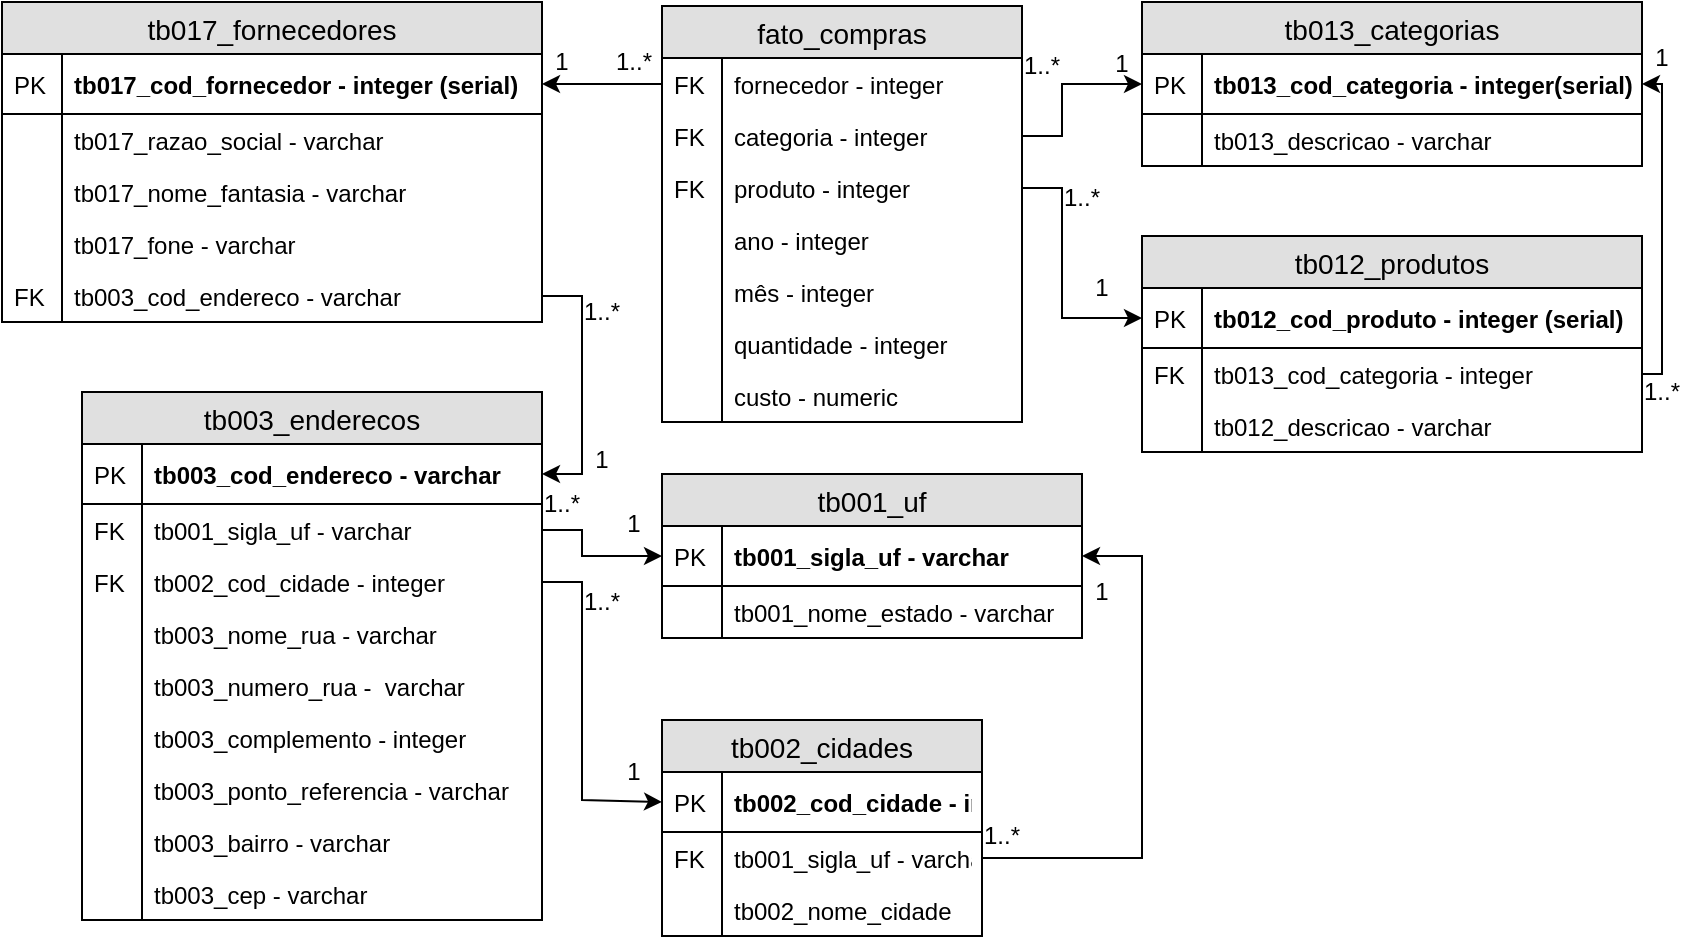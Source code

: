 <mxfile version="12.1.0" type="device" pages="1"><diagram id="Qr8mIEy4-WiqUG4yBGuM" name="Page-1"><mxGraphModel dx="845" dy="469" grid="1" gridSize="10" guides="1" tooltips="1" connect="1" arrows="1" fold="1" page="1" pageScale="1" pageWidth="850" pageHeight="1100" math="0" shadow="0"><root><mxCell id="0"/><mxCell id="1" parent="0"/><mxCell id="_JCkhLYgNZk5tat8v62t-5" value="fato_compras" style="swimlane;fontStyle=0;childLayout=stackLayout;horizontal=1;startSize=26;fillColor=#e0e0e0;horizontalStack=0;resizeParent=1;resizeParentMax=0;resizeLast=0;collapsible=1;marginBottom=0;swimlaneFillColor=#ffffff;align=center;fontSize=14;" vertex="1" parent="1"><mxGeometry x="360" y="323" width="180" height="208" as="geometry"/></mxCell><mxCell id="_JCkhLYgNZk5tat8v62t-8" value="fornecedor - integer" style="shape=partialRectangle;top=0;left=0;right=0;bottom=0;align=left;verticalAlign=top;fillColor=none;spacingLeft=34;spacingRight=4;overflow=hidden;rotatable=0;points=[[0,0.5],[1,0.5]];portConstraint=eastwest;dropTarget=0;fontSize=12;" vertex="1" parent="_JCkhLYgNZk5tat8v62t-5"><mxGeometry y="26" width="180" height="26" as="geometry"/></mxCell><mxCell id="_JCkhLYgNZk5tat8v62t-9" value="FK" style="shape=partialRectangle;top=0;left=0;bottom=0;fillColor=none;align=left;verticalAlign=top;spacingLeft=4;spacingRight=4;overflow=hidden;rotatable=0;points=[];portConstraint=eastwest;part=1;fontSize=12;" vertex="1" connectable="0" parent="_JCkhLYgNZk5tat8v62t-8"><mxGeometry width="30" height="26" as="geometry"/></mxCell><mxCell id="_JCkhLYgNZk5tat8v62t-10" value="categoria - integer" style="shape=partialRectangle;top=0;left=0;right=0;bottom=0;align=left;verticalAlign=top;fillColor=none;spacingLeft=34;spacingRight=4;overflow=hidden;rotatable=0;points=[[0,0.5],[1,0.5]];portConstraint=eastwest;dropTarget=0;fontSize=12;" vertex="1" parent="_JCkhLYgNZk5tat8v62t-5"><mxGeometry y="52" width="180" height="26" as="geometry"/></mxCell><mxCell id="_JCkhLYgNZk5tat8v62t-11" value="FK" style="shape=partialRectangle;top=0;left=0;bottom=0;fillColor=none;align=left;verticalAlign=top;spacingLeft=4;spacingRight=4;overflow=hidden;rotatable=0;points=[];portConstraint=eastwest;part=1;fontSize=12;" vertex="1" connectable="0" parent="_JCkhLYgNZk5tat8v62t-10"><mxGeometry width="30" height="26" as="geometry"/></mxCell><mxCell id="_JCkhLYgNZk5tat8v62t-12" value="produto - integer" style="shape=partialRectangle;top=0;left=0;right=0;bottom=0;align=left;verticalAlign=top;fillColor=none;spacingLeft=34;spacingRight=4;overflow=hidden;rotatable=0;points=[[0,0.5],[1,0.5]];portConstraint=eastwest;dropTarget=0;fontSize=12;" vertex="1" parent="_JCkhLYgNZk5tat8v62t-5"><mxGeometry y="78" width="180" height="26" as="geometry"/></mxCell><mxCell id="_JCkhLYgNZk5tat8v62t-13" value="FK" style="shape=partialRectangle;top=0;left=0;bottom=0;fillColor=none;align=left;verticalAlign=top;spacingLeft=4;spacingRight=4;overflow=hidden;rotatable=0;points=[];portConstraint=eastwest;part=1;fontSize=12;" vertex="1" connectable="0" parent="_JCkhLYgNZk5tat8v62t-12"><mxGeometry width="30" height="26" as="geometry"/></mxCell><mxCell id="_JCkhLYgNZk5tat8v62t-21" value="ano - integer" style="shape=partialRectangle;top=0;left=0;right=0;bottom=0;align=left;verticalAlign=top;fillColor=none;spacingLeft=34;spacingRight=4;overflow=hidden;rotatable=0;points=[[0,0.5],[1,0.5]];portConstraint=eastwest;dropTarget=0;fontSize=12;" vertex="1" parent="_JCkhLYgNZk5tat8v62t-5"><mxGeometry y="104" width="180" height="26" as="geometry"/></mxCell><mxCell id="_JCkhLYgNZk5tat8v62t-22" value="" style="shape=partialRectangle;top=0;left=0;bottom=0;fillColor=none;align=left;verticalAlign=top;spacingLeft=4;spacingRight=4;overflow=hidden;rotatable=0;points=[];portConstraint=eastwest;part=1;fontSize=12;" vertex="1" connectable="0" parent="_JCkhLYgNZk5tat8v62t-21"><mxGeometry width="30" height="26" as="geometry"/></mxCell><mxCell id="_JCkhLYgNZk5tat8v62t-23" value="mês - integer" style="shape=partialRectangle;top=0;left=0;right=0;bottom=0;align=left;verticalAlign=top;fillColor=none;spacingLeft=34;spacingRight=4;overflow=hidden;rotatable=0;points=[[0,0.5],[1,0.5]];portConstraint=eastwest;dropTarget=0;fontSize=12;" vertex="1" parent="_JCkhLYgNZk5tat8v62t-5"><mxGeometry y="130" width="180" height="26" as="geometry"/></mxCell><mxCell id="_JCkhLYgNZk5tat8v62t-24" value="" style="shape=partialRectangle;top=0;left=0;bottom=0;fillColor=none;align=left;verticalAlign=top;spacingLeft=4;spacingRight=4;overflow=hidden;rotatable=0;points=[];portConstraint=eastwest;part=1;fontSize=12;" vertex="1" connectable="0" parent="_JCkhLYgNZk5tat8v62t-23"><mxGeometry width="30" height="26" as="geometry"/></mxCell><mxCell id="_JCkhLYgNZk5tat8v62t-25" value="quantidade - integer" style="shape=partialRectangle;top=0;left=0;right=0;bottom=0;align=left;verticalAlign=top;fillColor=none;spacingLeft=34;spacingRight=4;overflow=hidden;rotatable=0;points=[[0,0.5],[1,0.5]];portConstraint=eastwest;dropTarget=0;fontSize=12;" vertex="1" parent="_JCkhLYgNZk5tat8v62t-5"><mxGeometry y="156" width="180" height="26" as="geometry"/></mxCell><mxCell id="_JCkhLYgNZk5tat8v62t-26" value="" style="shape=partialRectangle;top=0;left=0;bottom=0;fillColor=none;align=left;verticalAlign=top;spacingLeft=4;spacingRight=4;overflow=hidden;rotatable=0;points=[];portConstraint=eastwest;part=1;fontSize=12;" vertex="1" connectable="0" parent="_JCkhLYgNZk5tat8v62t-25"><mxGeometry width="30" height="26" as="geometry"/></mxCell><mxCell id="_JCkhLYgNZk5tat8v62t-27" value="custo - numeric" style="shape=partialRectangle;top=0;left=0;right=0;bottom=0;align=left;verticalAlign=top;fillColor=none;spacingLeft=34;spacingRight=4;overflow=hidden;rotatable=0;points=[[0,0.5],[1,0.5]];portConstraint=eastwest;dropTarget=0;fontSize=12;" vertex="1" parent="_JCkhLYgNZk5tat8v62t-5"><mxGeometry y="182" width="180" height="26" as="geometry"/></mxCell><mxCell id="_JCkhLYgNZk5tat8v62t-28" value="" style="shape=partialRectangle;top=0;left=0;bottom=0;fillColor=none;align=left;verticalAlign=top;spacingLeft=4;spacingRight=4;overflow=hidden;rotatable=0;points=[];portConstraint=eastwest;part=1;fontSize=12;" vertex="1" connectable="0" parent="_JCkhLYgNZk5tat8v62t-27"><mxGeometry width="30" height="26" as="geometry"/></mxCell><mxCell id="_JCkhLYgNZk5tat8v62t-31" value="tb013_categorias" style="swimlane;fontStyle=0;childLayout=stackLayout;horizontal=1;startSize=26;fillColor=#e0e0e0;horizontalStack=0;resizeParent=1;resizeParentMax=0;resizeLast=0;collapsible=1;marginBottom=0;swimlaneFillColor=#ffffff;align=center;fontSize=14;" vertex="1" parent="1"><mxGeometry x="600" y="321" width="250" height="82" as="geometry"/></mxCell><mxCell id="_JCkhLYgNZk5tat8v62t-32" value="tb013_cod_categoria - integer(serial)" style="shape=partialRectangle;top=0;left=0;right=0;bottom=1;align=left;verticalAlign=middle;fillColor=none;spacingLeft=34;spacingRight=4;overflow=hidden;rotatable=0;points=[[0,0.5],[1,0.5]];portConstraint=eastwest;dropTarget=0;fontStyle=1;fontSize=12;" vertex="1" parent="_JCkhLYgNZk5tat8v62t-31"><mxGeometry y="26" width="250" height="30" as="geometry"/></mxCell><mxCell id="_JCkhLYgNZk5tat8v62t-33" value="PK" style="shape=partialRectangle;top=0;left=0;bottom=0;fillColor=none;align=left;verticalAlign=middle;spacingLeft=4;spacingRight=4;overflow=hidden;rotatable=0;points=[];portConstraint=eastwest;part=1;fontSize=12;" vertex="1" connectable="0" parent="_JCkhLYgNZk5tat8v62t-32"><mxGeometry width="30" height="30" as="geometry"/></mxCell><mxCell id="_JCkhLYgNZk5tat8v62t-34" value="tb013_descricao - varchar" style="shape=partialRectangle;top=0;left=0;right=0;bottom=0;align=left;verticalAlign=top;fillColor=none;spacingLeft=34;spacingRight=4;overflow=hidden;rotatable=0;points=[[0,0.5],[1,0.5]];portConstraint=eastwest;dropTarget=0;fontSize=12;" vertex="1" parent="_JCkhLYgNZk5tat8v62t-31"><mxGeometry y="56" width="250" height="26" as="geometry"/></mxCell><mxCell id="_JCkhLYgNZk5tat8v62t-35" value="  " style="shape=partialRectangle;top=0;left=0;bottom=0;fillColor=none;align=left;verticalAlign=top;spacingLeft=4;spacingRight=4;overflow=hidden;rotatable=0;points=[];portConstraint=eastwest;part=1;fontSize=12;" vertex="1" connectable="0" parent="_JCkhLYgNZk5tat8v62t-34"><mxGeometry width="30" height="26" as="geometry"/></mxCell><mxCell id="_JCkhLYgNZk5tat8v62t-42" value="tb012_produtos" style="swimlane;fontStyle=0;childLayout=stackLayout;horizontal=1;startSize=26;fillColor=#e0e0e0;horizontalStack=0;resizeParent=1;resizeParentMax=0;resizeLast=0;collapsible=1;marginBottom=0;swimlaneFillColor=#ffffff;align=center;fontSize=14;" vertex="1" parent="1"><mxGeometry x="600" y="438" width="250" height="108" as="geometry"/></mxCell><mxCell id="_JCkhLYgNZk5tat8v62t-43" value="tb012_cod_produto - integer (serial)" style="shape=partialRectangle;top=0;left=0;right=0;bottom=1;align=left;verticalAlign=middle;fillColor=none;spacingLeft=34;spacingRight=4;overflow=hidden;rotatable=0;points=[[0,0.5],[1,0.5]];portConstraint=eastwest;dropTarget=0;fontStyle=1;fontSize=12;" vertex="1" parent="_JCkhLYgNZk5tat8v62t-42"><mxGeometry y="26" width="250" height="30" as="geometry"/></mxCell><mxCell id="_JCkhLYgNZk5tat8v62t-44" value="PK" style="shape=partialRectangle;top=0;left=0;bottom=0;fillColor=none;align=left;verticalAlign=middle;spacingLeft=4;spacingRight=4;overflow=hidden;rotatable=0;points=[];portConstraint=eastwest;part=1;fontSize=12;" vertex="1" connectable="0" parent="_JCkhLYgNZk5tat8v62t-43"><mxGeometry width="30" height="30" as="geometry"/></mxCell><mxCell id="_JCkhLYgNZk5tat8v62t-45" value="tb013_cod_categoria - integer&#xa;" style="shape=partialRectangle;top=0;left=0;right=0;bottom=0;align=left;verticalAlign=top;fillColor=none;spacingLeft=34;spacingRight=4;overflow=hidden;rotatable=0;points=[[0,0.5],[1,0.5]];portConstraint=eastwest;dropTarget=0;fontSize=12;" vertex="1" parent="_JCkhLYgNZk5tat8v62t-42"><mxGeometry y="56" width="250" height="26" as="geometry"/></mxCell><mxCell id="_JCkhLYgNZk5tat8v62t-46" value="FK" style="shape=partialRectangle;top=0;left=0;bottom=0;fillColor=none;align=left;verticalAlign=top;spacingLeft=4;spacingRight=4;overflow=hidden;rotatable=0;points=[];portConstraint=eastwest;part=1;fontSize=12;" vertex="1" connectable="0" parent="_JCkhLYgNZk5tat8v62t-45"><mxGeometry width="30" height="26" as="geometry"/></mxCell><mxCell id="_JCkhLYgNZk5tat8v62t-47" value="tb012_descricao - varchar" style="shape=partialRectangle;top=0;left=0;right=0;bottom=0;align=left;verticalAlign=top;fillColor=none;spacingLeft=34;spacingRight=4;overflow=hidden;rotatable=0;points=[[0,0.5],[1,0.5]];portConstraint=eastwest;dropTarget=0;fontSize=12;" vertex="1" parent="_JCkhLYgNZk5tat8v62t-42"><mxGeometry y="82" width="250" height="26" as="geometry"/></mxCell><mxCell id="_JCkhLYgNZk5tat8v62t-48" value="" style="shape=partialRectangle;top=0;left=0;bottom=0;fillColor=none;align=left;verticalAlign=top;spacingLeft=4;spacingRight=4;overflow=hidden;rotatable=0;points=[];portConstraint=eastwest;part=1;fontSize=12;" vertex="1" connectable="0" parent="_JCkhLYgNZk5tat8v62t-47"><mxGeometry width="30" height="26" as="geometry"/></mxCell><mxCell id="_JCkhLYgNZk5tat8v62t-53" value="tb017_fornecedores" style="swimlane;fontStyle=0;childLayout=stackLayout;horizontal=1;startSize=26;fillColor=#e0e0e0;horizontalStack=0;resizeParent=1;resizeParentMax=0;resizeLast=0;collapsible=1;marginBottom=0;swimlaneFillColor=#ffffff;align=center;fontSize=14;" vertex="1" parent="1"><mxGeometry x="30" y="321" width="270" height="160" as="geometry"/></mxCell><mxCell id="_JCkhLYgNZk5tat8v62t-54" value="tb017_cod_fornecedor - integer (serial)" style="shape=partialRectangle;top=0;left=0;right=0;bottom=1;align=left;verticalAlign=middle;fillColor=none;spacingLeft=34;spacingRight=4;overflow=hidden;rotatable=0;points=[[0,0.5],[1,0.5]];portConstraint=eastwest;dropTarget=0;fontStyle=1;fontSize=12;" vertex="1" parent="_JCkhLYgNZk5tat8v62t-53"><mxGeometry y="26" width="270" height="30" as="geometry"/></mxCell><mxCell id="_JCkhLYgNZk5tat8v62t-55" value="PK" style="shape=partialRectangle;top=0;left=0;bottom=0;fillColor=none;align=left;verticalAlign=middle;spacingLeft=4;spacingRight=4;overflow=hidden;rotatable=0;points=[];portConstraint=eastwest;part=1;fontSize=12;" vertex="1" connectable="0" parent="_JCkhLYgNZk5tat8v62t-54"><mxGeometry width="30" height="30" as="geometry"/></mxCell><mxCell id="_JCkhLYgNZk5tat8v62t-56" value="tb017_razao_social - varchar" style="shape=partialRectangle;top=0;left=0;right=0;bottom=0;align=left;verticalAlign=top;fillColor=none;spacingLeft=34;spacingRight=4;overflow=hidden;rotatable=0;points=[[0,0.5],[1,0.5]];portConstraint=eastwest;dropTarget=0;fontSize=12;" vertex="1" parent="_JCkhLYgNZk5tat8v62t-53"><mxGeometry y="56" width="270" height="26" as="geometry"/></mxCell><mxCell id="_JCkhLYgNZk5tat8v62t-57" value="" style="shape=partialRectangle;top=0;left=0;bottom=0;fillColor=none;align=left;verticalAlign=top;spacingLeft=4;spacingRight=4;overflow=hidden;rotatable=0;points=[];portConstraint=eastwest;part=1;fontSize=12;" vertex="1" connectable="0" parent="_JCkhLYgNZk5tat8v62t-56"><mxGeometry width="30" height="26" as="geometry"/></mxCell><mxCell id="_JCkhLYgNZk5tat8v62t-58" value="tb017_nome_fantasia - varchar" style="shape=partialRectangle;top=0;left=0;right=0;bottom=0;align=left;verticalAlign=top;fillColor=none;spacingLeft=34;spacingRight=4;overflow=hidden;rotatable=0;points=[[0,0.5],[1,0.5]];portConstraint=eastwest;dropTarget=0;fontSize=12;" vertex="1" parent="_JCkhLYgNZk5tat8v62t-53"><mxGeometry y="82" width="270" height="26" as="geometry"/></mxCell><mxCell id="_JCkhLYgNZk5tat8v62t-59" value="" style="shape=partialRectangle;top=0;left=0;bottom=0;fillColor=none;align=left;verticalAlign=top;spacingLeft=4;spacingRight=4;overflow=hidden;rotatable=0;points=[];portConstraint=eastwest;part=1;fontSize=12;" vertex="1" connectable="0" parent="_JCkhLYgNZk5tat8v62t-58"><mxGeometry width="30" height="26" as="geometry"/></mxCell><mxCell id="_JCkhLYgNZk5tat8v62t-60" value="tb017_fone - varchar" style="shape=partialRectangle;top=0;left=0;right=0;bottom=0;align=left;verticalAlign=top;fillColor=none;spacingLeft=34;spacingRight=4;overflow=hidden;rotatable=0;points=[[0,0.5],[1,0.5]];portConstraint=eastwest;dropTarget=0;fontSize=12;" vertex="1" parent="_JCkhLYgNZk5tat8v62t-53"><mxGeometry y="108" width="270" height="26" as="geometry"/></mxCell><mxCell id="_JCkhLYgNZk5tat8v62t-61" value="" style="shape=partialRectangle;top=0;left=0;bottom=0;fillColor=none;align=left;verticalAlign=top;spacingLeft=4;spacingRight=4;overflow=hidden;rotatable=0;points=[];portConstraint=eastwest;part=1;fontSize=12;" vertex="1" connectable="0" parent="_JCkhLYgNZk5tat8v62t-60"><mxGeometry width="30" height="26" as="geometry"/></mxCell><mxCell id="_JCkhLYgNZk5tat8v62t-64" value="tb003_cod_endereco - varchar" style="shape=partialRectangle;top=0;left=0;right=0;bottom=0;align=left;verticalAlign=top;fillColor=none;spacingLeft=34;spacingRight=4;overflow=hidden;rotatable=0;points=[[0,0.5],[1,0.5]];portConstraint=eastwest;dropTarget=0;fontSize=12;" vertex="1" parent="_JCkhLYgNZk5tat8v62t-53"><mxGeometry y="134" width="270" height="26" as="geometry"/></mxCell><mxCell id="_JCkhLYgNZk5tat8v62t-65" value="FK" style="shape=partialRectangle;top=0;left=0;bottom=0;fillColor=none;align=left;verticalAlign=top;spacingLeft=4;spacingRight=4;overflow=hidden;rotatable=0;points=[];portConstraint=eastwest;part=1;fontSize=12;" vertex="1" connectable="0" parent="_JCkhLYgNZk5tat8v62t-64"><mxGeometry width="30" height="26" as="geometry"/></mxCell><mxCell id="_JCkhLYgNZk5tat8v62t-66" value="tb003_enderecos" style="swimlane;fontStyle=0;childLayout=stackLayout;horizontal=1;startSize=26;fillColor=#e0e0e0;horizontalStack=0;resizeParent=1;resizeParentMax=0;resizeLast=0;collapsible=1;marginBottom=0;swimlaneFillColor=#ffffff;align=center;fontSize=14;" vertex="1" parent="1"><mxGeometry x="70" y="516" width="230" height="264" as="geometry"/></mxCell><mxCell id="_JCkhLYgNZk5tat8v62t-67" value="tb003_cod_endereco - varchar" style="shape=partialRectangle;top=0;left=0;right=0;bottom=1;align=left;verticalAlign=middle;fillColor=none;spacingLeft=34;spacingRight=4;overflow=hidden;rotatable=0;points=[[0,0.5],[1,0.5]];portConstraint=eastwest;dropTarget=0;fontStyle=1;fontSize=12;" vertex="1" parent="_JCkhLYgNZk5tat8v62t-66"><mxGeometry y="26" width="230" height="30" as="geometry"/></mxCell><mxCell id="_JCkhLYgNZk5tat8v62t-68" value="PK" style="shape=partialRectangle;top=0;left=0;bottom=0;fillColor=none;align=left;verticalAlign=middle;spacingLeft=4;spacingRight=4;overflow=hidden;rotatable=0;points=[];portConstraint=eastwest;part=1;fontSize=12;" vertex="1" connectable="0" parent="_JCkhLYgNZk5tat8v62t-67"><mxGeometry width="30" height="30" as="geometry"/></mxCell><mxCell id="_JCkhLYgNZk5tat8v62t-69" value="tb001_sigla_uf - varchar" style="shape=partialRectangle;top=0;left=0;right=0;bottom=0;align=left;verticalAlign=top;fillColor=none;spacingLeft=34;spacingRight=4;overflow=hidden;rotatable=0;points=[[0,0.5],[1,0.5]];portConstraint=eastwest;dropTarget=0;fontSize=12;" vertex="1" parent="_JCkhLYgNZk5tat8v62t-66"><mxGeometry y="56" width="230" height="26" as="geometry"/></mxCell><mxCell id="_JCkhLYgNZk5tat8v62t-70" value="FK" style="shape=partialRectangle;top=0;left=0;bottom=0;fillColor=none;align=left;verticalAlign=top;spacingLeft=4;spacingRight=4;overflow=hidden;rotatable=0;points=[];portConstraint=eastwest;part=1;fontSize=12;" vertex="1" connectable="0" parent="_JCkhLYgNZk5tat8v62t-69"><mxGeometry width="30" height="26" as="geometry"/></mxCell><mxCell id="_JCkhLYgNZk5tat8v62t-71" value="tb002_cod_cidade - integer" style="shape=partialRectangle;top=0;left=0;right=0;bottom=0;align=left;verticalAlign=top;fillColor=none;spacingLeft=34;spacingRight=4;overflow=hidden;rotatable=0;points=[[0,0.5],[1,0.5]];portConstraint=eastwest;dropTarget=0;fontSize=12;" vertex="1" parent="_JCkhLYgNZk5tat8v62t-66"><mxGeometry y="82" width="230" height="26" as="geometry"/></mxCell><mxCell id="_JCkhLYgNZk5tat8v62t-72" value="FK" style="shape=partialRectangle;top=0;left=0;bottom=0;fillColor=none;align=left;verticalAlign=top;spacingLeft=4;spacingRight=4;overflow=hidden;rotatable=0;points=[];portConstraint=eastwest;part=1;fontSize=12;" vertex="1" connectable="0" parent="_JCkhLYgNZk5tat8v62t-71"><mxGeometry width="30" height="26" as="geometry"/></mxCell><mxCell id="_JCkhLYgNZk5tat8v62t-73" value="tb003_nome_rua - varchar" style="shape=partialRectangle;top=0;left=0;right=0;bottom=0;align=left;verticalAlign=top;fillColor=none;spacingLeft=34;spacingRight=4;overflow=hidden;rotatable=0;points=[[0,0.5],[1,0.5]];portConstraint=eastwest;dropTarget=0;fontSize=12;" vertex="1" parent="_JCkhLYgNZk5tat8v62t-66"><mxGeometry y="108" width="230" height="26" as="geometry"/></mxCell><mxCell id="_JCkhLYgNZk5tat8v62t-74" value="" style="shape=partialRectangle;top=0;left=0;bottom=0;fillColor=none;align=left;verticalAlign=top;spacingLeft=4;spacingRight=4;overflow=hidden;rotatable=0;points=[];portConstraint=eastwest;part=1;fontSize=12;" vertex="1" connectable="0" parent="_JCkhLYgNZk5tat8v62t-73"><mxGeometry width="30" height="26" as="geometry"/></mxCell><mxCell id="_JCkhLYgNZk5tat8v62t-77" value="tb003_numero_rua -  varchar" style="shape=partialRectangle;top=0;left=0;right=0;bottom=0;align=left;verticalAlign=top;fillColor=none;spacingLeft=34;spacingRight=4;overflow=hidden;rotatable=0;points=[[0,0.5],[1,0.5]];portConstraint=eastwest;dropTarget=0;fontSize=12;" vertex="1" parent="_JCkhLYgNZk5tat8v62t-66"><mxGeometry y="134" width="230" height="26" as="geometry"/></mxCell><mxCell id="_JCkhLYgNZk5tat8v62t-78" value="" style="shape=partialRectangle;top=0;left=0;bottom=0;fillColor=none;align=left;verticalAlign=top;spacingLeft=4;spacingRight=4;overflow=hidden;rotatable=0;points=[];portConstraint=eastwest;part=1;fontSize=12;" vertex="1" connectable="0" parent="_JCkhLYgNZk5tat8v62t-77"><mxGeometry width="30" height="26" as="geometry"/></mxCell><mxCell id="_JCkhLYgNZk5tat8v62t-79" value="tb003_complemento - integer" style="shape=partialRectangle;top=0;left=0;right=0;bottom=0;align=left;verticalAlign=top;fillColor=none;spacingLeft=34;spacingRight=4;overflow=hidden;rotatable=0;points=[[0,0.5],[1,0.5]];portConstraint=eastwest;dropTarget=0;fontSize=12;" vertex="1" parent="_JCkhLYgNZk5tat8v62t-66"><mxGeometry y="160" width="230" height="26" as="geometry"/></mxCell><mxCell id="_JCkhLYgNZk5tat8v62t-80" value="" style="shape=partialRectangle;top=0;left=0;bottom=0;fillColor=none;align=left;verticalAlign=top;spacingLeft=4;spacingRight=4;overflow=hidden;rotatable=0;points=[];portConstraint=eastwest;part=1;fontSize=12;" vertex="1" connectable="0" parent="_JCkhLYgNZk5tat8v62t-79"><mxGeometry width="30" height="26" as="geometry"/></mxCell><mxCell id="_JCkhLYgNZk5tat8v62t-82" value="tb003_ponto_referencia - varchar" style="shape=partialRectangle;top=0;left=0;right=0;bottom=0;align=left;verticalAlign=top;fillColor=none;spacingLeft=34;spacingRight=4;overflow=hidden;rotatable=0;points=[[0,0.5],[1,0.5]];portConstraint=eastwest;dropTarget=0;fontSize=12;" vertex="1" parent="_JCkhLYgNZk5tat8v62t-66"><mxGeometry y="186" width="230" height="26" as="geometry"/></mxCell><mxCell id="_JCkhLYgNZk5tat8v62t-83" value="" style="shape=partialRectangle;top=0;left=0;bottom=0;fillColor=none;align=left;verticalAlign=top;spacingLeft=4;spacingRight=4;overflow=hidden;rotatable=0;points=[];portConstraint=eastwest;part=1;fontSize=12;" vertex="1" connectable="0" parent="_JCkhLYgNZk5tat8v62t-82"><mxGeometry width="30" height="26" as="geometry"/></mxCell><mxCell id="_JCkhLYgNZk5tat8v62t-84" value="tb003_bairro - varchar" style="shape=partialRectangle;top=0;left=0;right=0;bottom=0;align=left;verticalAlign=top;fillColor=none;spacingLeft=34;spacingRight=4;overflow=hidden;rotatable=0;points=[[0,0.5],[1,0.5]];portConstraint=eastwest;dropTarget=0;fontSize=12;" vertex="1" parent="_JCkhLYgNZk5tat8v62t-66"><mxGeometry y="212" width="230" height="26" as="geometry"/></mxCell><mxCell id="_JCkhLYgNZk5tat8v62t-85" value="" style="shape=partialRectangle;top=0;left=0;bottom=0;fillColor=none;align=left;verticalAlign=top;spacingLeft=4;spacingRight=4;overflow=hidden;rotatable=0;points=[];portConstraint=eastwest;part=1;fontSize=12;" vertex="1" connectable="0" parent="_JCkhLYgNZk5tat8v62t-84"><mxGeometry width="30" height="26" as="geometry"/></mxCell><mxCell id="_JCkhLYgNZk5tat8v62t-86" value="tb003_cep - varchar" style="shape=partialRectangle;top=0;left=0;right=0;bottom=0;align=left;verticalAlign=top;fillColor=none;spacingLeft=34;spacingRight=4;overflow=hidden;rotatable=0;points=[[0,0.5],[1,0.5]];portConstraint=eastwest;dropTarget=0;fontSize=12;" vertex="1" parent="_JCkhLYgNZk5tat8v62t-66"><mxGeometry y="238" width="230" height="26" as="geometry"/></mxCell><mxCell id="_JCkhLYgNZk5tat8v62t-87" value="" style="shape=partialRectangle;top=0;left=0;bottom=0;fillColor=none;align=left;verticalAlign=top;spacingLeft=4;spacingRight=4;overflow=hidden;rotatable=0;points=[];portConstraint=eastwest;part=1;fontSize=12;" vertex="1" connectable="0" parent="_JCkhLYgNZk5tat8v62t-86"><mxGeometry width="30" height="26" as="geometry"/></mxCell><mxCell id="_JCkhLYgNZk5tat8v62t-88" value="tb001_uf" style="swimlane;fontStyle=0;childLayout=stackLayout;horizontal=1;startSize=26;fillColor=#e0e0e0;horizontalStack=0;resizeParent=1;resizeParentMax=0;resizeLast=0;collapsible=1;marginBottom=0;swimlaneFillColor=#ffffff;align=center;fontSize=14;" vertex="1" parent="1"><mxGeometry x="360" y="557" width="210" height="82" as="geometry"/></mxCell><mxCell id="_JCkhLYgNZk5tat8v62t-89" value="tb001_sigla_uf - varchar" style="shape=partialRectangle;top=0;left=0;right=0;bottom=1;align=left;verticalAlign=middle;fillColor=none;spacingLeft=34;spacingRight=4;overflow=hidden;rotatable=0;points=[[0,0.5],[1,0.5]];portConstraint=eastwest;dropTarget=0;fontStyle=1;fontSize=12;" vertex="1" parent="_JCkhLYgNZk5tat8v62t-88"><mxGeometry y="26" width="210" height="30" as="geometry"/></mxCell><mxCell id="_JCkhLYgNZk5tat8v62t-90" value="PK" style="shape=partialRectangle;top=0;left=0;bottom=0;fillColor=none;align=left;verticalAlign=middle;spacingLeft=4;spacingRight=4;overflow=hidden;rotatable=0;points=[];portConstraint=eastwest;part=1;fontSize=12;" vertex="1" connectable="0" parent="_JCkhLYgNZk5tat8v62t-89"><mxGeometry width="30" height="30" as="geometry"/></mxCell><mxCell id="_JCkhLYgNZk5tat8v62t-91" value="tb001_nome_estado - varchar" style="shape=partialRectangle;top=0;left=0;right=0;bottom=0;align=left;verticalAlign=top;fillColor=none;spacingLeft=34;spacingRight=4;overflow=hidden;rotatable=0;points=[[0,0.5],[1,0.5]];portConstraint=eastwest;dropTarget=0;fontSize=12;" vertex="1" parent="_JCkhLYgNZk5tat8v62t-88"><mxGeometry y="56" width="210" height="26" as="geometry"/></mxCell><mxCell id="_JCkhLYgNZk5tat8v62t-92" value="" style="shape=partialRectangle;top=0;left=0;bottom=0;fillColor=none;align=left;verticalAlign=top;spacingLeft=4;spacingRight=4;overflow=hidden;rotatable=0;points=[];portConstraint=eastwest;part=1;fontSize=12;" vertex="1" connectable="0" parent="_JCkhLYgNZk5tat8v62t-91"><mxGeometry width="30" height="26" as="geometry"/></mxCell><mxCell id="_JCkhLYgNZk5tat8v62t-99" value="tb002_cidades" style="swimlane;fontStyle=0;childLayout=stackLayout;horizontal=1;startSize=26;fillColor=#e0e0e0;horizontalStack=0;resizeParent=1;resizeParentMax=0;resizeLast=0;collapsible=1;marginBottom=0;swimlaneFillColor=#ffffff;align=center;fontSize=14;" vertex="1" parent="1"><mxGeometry x="360" y="680" width="160" height="108" as="geometry"/></mxCell><mxCell id="_JCkhLYgNZk5tat8v62t-100" value="tb002_cod_cidade - integer (serial)" style="shape=partialRectangle;top=0;left=0;right=0;bottom=1;align=left;verticalAlign=middle;fillColor=none;spacingLeft=34;spacingRight=4;overflow=hidden;rotatable=0;points=[[0,0.5],[1,0.5]];portConstraint=eastwest;dropTarget=0;fontStyle=1;fontSize=12;" vertex="1" parent="_JCkhLYgNZk5tat8v62t-99"><mxGeometry y="26" width="160" height="30" as="geometry"/></mxCell><mxCell id="_JCkhLYgNZk5tat8v62t-101" value="PK" style="shape=partialRectangle;top=0;left=0;bottom=0;fillColor=none;align=left;verticalAlign=middle;spacingLeft=4;spacingRight=4;overflow=hidden;rotatable=0;points=[];portConstraint=eastwest;part=1;fontSize=12;" vertex="1" connectable="0" parent="_JCkhLYgNZk5tat8v62t-100"><mxGeometry width="30" height="30" as="geometry"/></mxCell><mxCell id="_JCkhLYgNZk5tat8v62t-102" value="tb001_sigla_uf - varchar" style="shape=partialRectangle;top=0;left=0;right=0;bottom=0;align=left;verticalAlign=top;fillColor=none;spacingLeft=34;spacingRight=4;overflow=hidden;rotatable=0;points=[[0,0.5],[1,0.5]];portConstraint=eastwest;dropTarget=0;fontSize=12;" vertex="1" parent="_JCkhLYgNZk5tat8v62t-99"><mxGeometry y="56" width="160" height="26" as="geometry"/></mxCell><mxCell id="_JCkhLYgNZk5tat8v62t-103" value="FK" style="shape=partialRectangle;top=0;left=0;bottom=0;fillColor=none;align=left;verticalAlign=top;spacingLeft=4;spacingRight=4;overflow=hidden;rotatable=0;points=[];portConstraint=eastwest;part=1;fontSize=12;" vertex="1" connectable="0" parent="_JCkhLYgNZk5tat8v62t-102"><mxGeometry width="30" height="26" as="geometry"/></mxCell><mxCell id="_JCkhLYgNZk5tat8v62t-104" value="tb002_nome_cidade" style="shape=partialRectangle;top=0;left=0;right=0;bottom=0;align=left;verticalAlign=top;fillColor=none;spacingLeft=34;spacingRight=4;overflow=hidden;rotatable=0;points=[[0,0.5],[1,0.5]];portConstraint=eastwest;dropTarget=0;fontSize=12;" vertex="1" parent="_JCkhLYgNZk5tat8v62t-99"><mxGeometry y="82" width="160" height="26" as="geometry"/></mxCell><mxCell id="_JCkhLYgNZk5tat8v62t-105" value="" style="shape=partialRectangle;top=0;left=0;bottom=0;fillColor=none;align=left;verticalAlign=top;spacingLeft=4;spacingRight=4;overflow=hidden;rotatable=0;points=[];portConstraint=eastwest;part=1;fontSize=12;" vertex="1" connectable="0" parent="_JCkhLYgNZk5tat8v62t-104"><mxGeometry width="30" height="26" as="geometry"/></mxCell><mxCell id="_JCkhLYgNZk5tat8v62t-116" value="1" style="text;html=1;strokeColor=none;fillColor=none;align=center;verticalAlign=middle;whiteSpace=wrap;rounded=0;" vertex="1" parent="1"><mxGeometry x="300" y="341" width="20" height="20" as="geometry"/></mxCell><mxCell id="_JCkhLYgNZk5tat8v62t-117" value="1..*" style="text;html=1;strokeColor=none;fillColor=none;align=center;verticalAlign=middle;whiteSpace=wrap;rounded=0;" vertex="1" parent="1"><mxGeometry x="326" y="341" width="40" height="20" as="geometry"/></mxCell><mxCell id="_JCkhLYgNZk5tat8v62t-118" style="edgeStyle=none;rounded=0;orthogonalLoop=1;jettySize=auto;html=1;exitX=0;exitY=0.5;exitDx=0;exitDy=0;" edge="1" parent="1" source="_JCkhLYgNZk5tat8v62t-8" target="_JCkhLYgNZk5tat8v62t-54"><mxGeometry relative="1" as="geometry"/></mxCell><mxCell id="_JCkhLYgNZk5tat8v62t-119" style="edgeStyle=none;rounded=0;orthogonalLoop=1;jettySize=auto;html=1;exitX=1;exitY=0.5;exitDx=0;exitDy=0;entryX=1;entryY=0.5;entryDx=0;entryDy=0;" edge="1" parent="1" source="_JCkhLYgNZk5tat8v62t-64" target="_JCkhLYgNZk5tat8v62t-67"><mxGeometry relative="1" as="geometry"><Array as="points"><mxPoint x="320" y="468"/><mxPoint x="320" y="510"/><mxPoint x="320" y="557"/></Array></mxGeometry></mxCell><mxCell id="_JCkhLYgNZk5tat8v62t-120" value="1" style="text;html=1;strokeColor=none;fillColor=none;align=center;verticalAlign=middle;whiteSpace=wrap;rounded=0;" vertex="1" parent="1"><mxGeometry x="320" y="540" width="20" height="20" as="geometry"/></mxCell><mxCell id="_JCkhLYgNZk5tat8v62t-121" value="1..*" style="text;html=1;strokeColor=none;fillColor=none;align=center;verticalAlign=middle;whiteSpace=wrap;rounded=0;" vertex="1" parent="1"><mxGeometry x="310" y="466" width="40" height="20" as="geometry"/></mxCell><mxCell id="_JCkhLYgNZk5tat8v62t-122" style="edgeStyle=none;rounded=0;orthogonalLoop=1;jettySize=auto;html=1;exitX=1;exitY=0.5;exitDx=0;exitDy=0;entryX=0;entryY=0.5;entryDx=0;entryDy=0;" edge="1" parent="1" source="_JCkhLYgNZk5tat8v62t-69" target="_JCkhLYgNZk5tat8v62t-89"><mxGeometry relative="1" as="geometry"><Array as="points"><mxPoint x="320" y="585"/><mxPoint x="320" y="598"/></Array></mxGeometry></mxCell><mxCell id="_JCkhLYgNZk5tat8v62t-123" style="edgeStyle=none;rounded=0;orthogonalLoop=1;jettySize=auto;html=1;exitX=1;exitY=0.5;exitDx=0;exitDy=0;entryX=1;entryY=0.5;entryDx=0;entryDy=0;" edge="1" parent="1" source="_JCkhLYgNZk5tat8v62t-102" target="_JCkhLYgNZk5tat8v62t-89"><mxGeometry relative="1" as="geometry"><Array as="points"><mxPoint x="600" y="749"/><mxPoint x="600" y="598"/></Array></mxGeometry></mxCell><mxCell id="_JCkhLYgNZk5tat8v62t-124" style="edgeStyle=none;rounded=0;orthogonalLoop=1;jettySize=auto;html=1;exitX=1;exitY=0.5;exitDx=0;exitDy=0;entryX=0;entryY=0.5;entryDx=0;entryDy=0;" edge="1" parent="1" source="_JCkhLYgNZk5tat8v62t-71" target="_JCkhLYgNZk5tat8v62t-100"><mxGeometry relative="1" as="geometry"><Array as="points"><mxPoint x="320" y="611"/><mxPoint x="320" y="720"/></Array></mxGeometry></mxCell><mxCell id="_JCkhLYgNZk5tat8v62t-125" value="1..*" style="text;html=1;strokeColor=none;fillColor=none;align=center;verticalAlign=middle;whiteSpace=wrap;rounded=0;" vertex="1" parent="1"><mxGeometry x="290" y="562" width="40" height="20" as="geometry"/></mxCell><mxCell id="_JCkhLYgNZk5tat8v62t-126" value="1..*" style="text;html=1;strokeColor=none;fillColor=none;align=center;verticalAlign=middle;whiteSpace=wrap;rounded=0;" vertex="1" parent="1"><mxGeometry x="310" y="611" width="40" height="20" as="geometry"/></mxCell><mxCell id="_JCkhLYgNZk5tat8v62t-128" value="1" style="text;html=1;strokeColor=none;fillColor=none;align=center;verticalAlign=middle;whiteSpace=wrap;rounded=0;" vertex="1" parent="1"><mxGeometry x="336" y="572" width="20" height="20" as="geometry"/></mxCell><mxCell id="_JCkhLYgNZk5tat8v62t-129" value="1" style="text;html=1;strokeColor=none;fillColor=none;align=center;verticalAlign=middle;whiteSpace=wrap;rounded=0;" vertex="1" parent="1"><mxGeometry x="336" y="696" width="20" height="20" as="geometry"/></mxCell><mxCell id="_JCkhLYgNZk5tat8v62t-130" value="1" style="text;html=1;strokeColor=none;fillColor=none;align=center;verticalAlign=middle;whiteSpace=wrap;rounded=0;" vertex="1" parent="1"><mxGeometry x="570" y="606" width="20" height="20" as="geometry"/></mxCell><mxCell id="_JCkhLYgNZk5tat8v62t-131" value="1..*" style="text;html=1;strokeColor=none;fillColor=none;align=center;verticalAlign=middle;whiteSpace=wrap;rounded=0;" vertex="1" parent="1"><mxGeometry x="510" y="728" width="40" height="20" as="geometry"/></mxCell><mxCell id="_JCkhLYgNZk5tat8v62t-132" style="edgeStyle=none;rounded=0;orthogonalLoop=1;jettySize=auto;html=1;exitX=1;exitY=0.5;exitDx=0;exitDy=0;entryX=0;entryY=0.5;entryDx=0;entryDy=0;" edge="1" parent="1" source="_JCkhLYgNZk5tat8v62t-10" target="_JCkhLYgNZk5tat8v62t-32"><mxGeometry relative="1" as="geometry"><Array as="points"><mxPoint x="560" y="388"/><mxPoint x="560" y="362"/></Array></mxGeometry></mxCell><mxCell id="_JCkhLYgNZk5tat8v62t-133" value="1..*" style="text;html=1;strokeColor=none;fillColor=none;align=center;verticalAlign=middle;whiteSpace=wrap;rounded=0;" vertex="1" parent="1"><mxGeometry x="530" y="343" width="40" height="20" as="geometry"/></mxCell><mxCell id="_JCkhLYgNZk5tat8v62t-134" value="1" style="text;html=1;strokeColor=none;fillColor=none;align=center;verticalAlign=middle;whiteSpace=wrap;rounded=0;" vertex="1" parent="1"><mxGeometry x="580" y="342" width="20" height="20" as="geometry"/></mxCell><mxCell id="_JCkhLYgNZk5tat8v62t-135" style="edgeStyle=none;rounded=0;orthogonalLoop=1;jettySize=auto;html=1;exitX=1;exitY=0.5;exitDx=0;exitDy=0;entryX=0;entryY=0.5;entryDx=0;entryDy=0;" edge="1" parent="1" source="_JCkhLYgNZk5tat8v62t-12" target="_JCkhLYgNZk5tat8v62t-43"><mxGeometry relative="1" as="geometry"><Array as="points"><mxPoint x="560" y="414"/><mxPoint x="560" y="479"/></Array></mxGeometry></mxCell><mxCell id="_JCkhLYgNZk5tat8v62t-136" value="1..*" style="text;html=1;strokeColor=none;fillColor=none;align=center;verticalAlign=middle;whiteSpace=wrap;rounded=0;" vertex="1" parent="1"><mxGeometry x="550" y="409" width="40" height="20" as="geometry"/></mxCell><mxCell id="_JCkhLYgNZk5tat8v62t-137" value="1" style="text;html=1;strokeColor=none;fillColor=none;align=center;verticalAlign=middle;whiteSpace=wrap;rounded=0;" vertex="1" parent="1"><mxGeometry x="570" y="454" width="20" height="20" as="geometry"/></mxCell><mxCell id="_JCkhLYgNZk5tat8v62t-138" style="edgeStyle=none;rounded=0;orthogonalLoop=1;jettySize=auto;html=1;exitX=1;exitY=0.5;exitDx=0;exitDy=0;entryX=1;entryY=0.5;entryDx=0;entryDy=0;" edge="1" parent="1" source="_JCkhLYgNZk5tat8v62t-45" target="_JCkhLYgNZk5tat8v62t-32"><mxGeometry relative="1" as="geometry"><Array as="points"><mxPoint x="860" y="507"/><mxPoint x="860" y="440"/><mxPoint x="860" y="362"/></Array></mxGeometry></mxCell><mxCell id="_JCkhLYgNZk5tat8v62t-139" value="1..*" style="text;html=1;strokeColor=none;fillColor=none;align=center;verticalAlign=middle;whiteSpace=wrap;rounded=0;" vertex="1" parent="1"><mxGeometry x="840" y="506" width="40" height="20" as="geometry"/></mxCell><mxCell id="_JCkhLYgNZk5tat8v62t-140" value="1" style="text;html=1;strokeColor=none;fillColor=none;align=center;verticalAlign=middle;whiteSpace=wrap;rounded=0;" vertex="1" parent="1"><mxGeometry x="850" y="339" width="20" height="20" as="geometry"/></mxCell></root></mxGraphModel></diagram></mxfile>